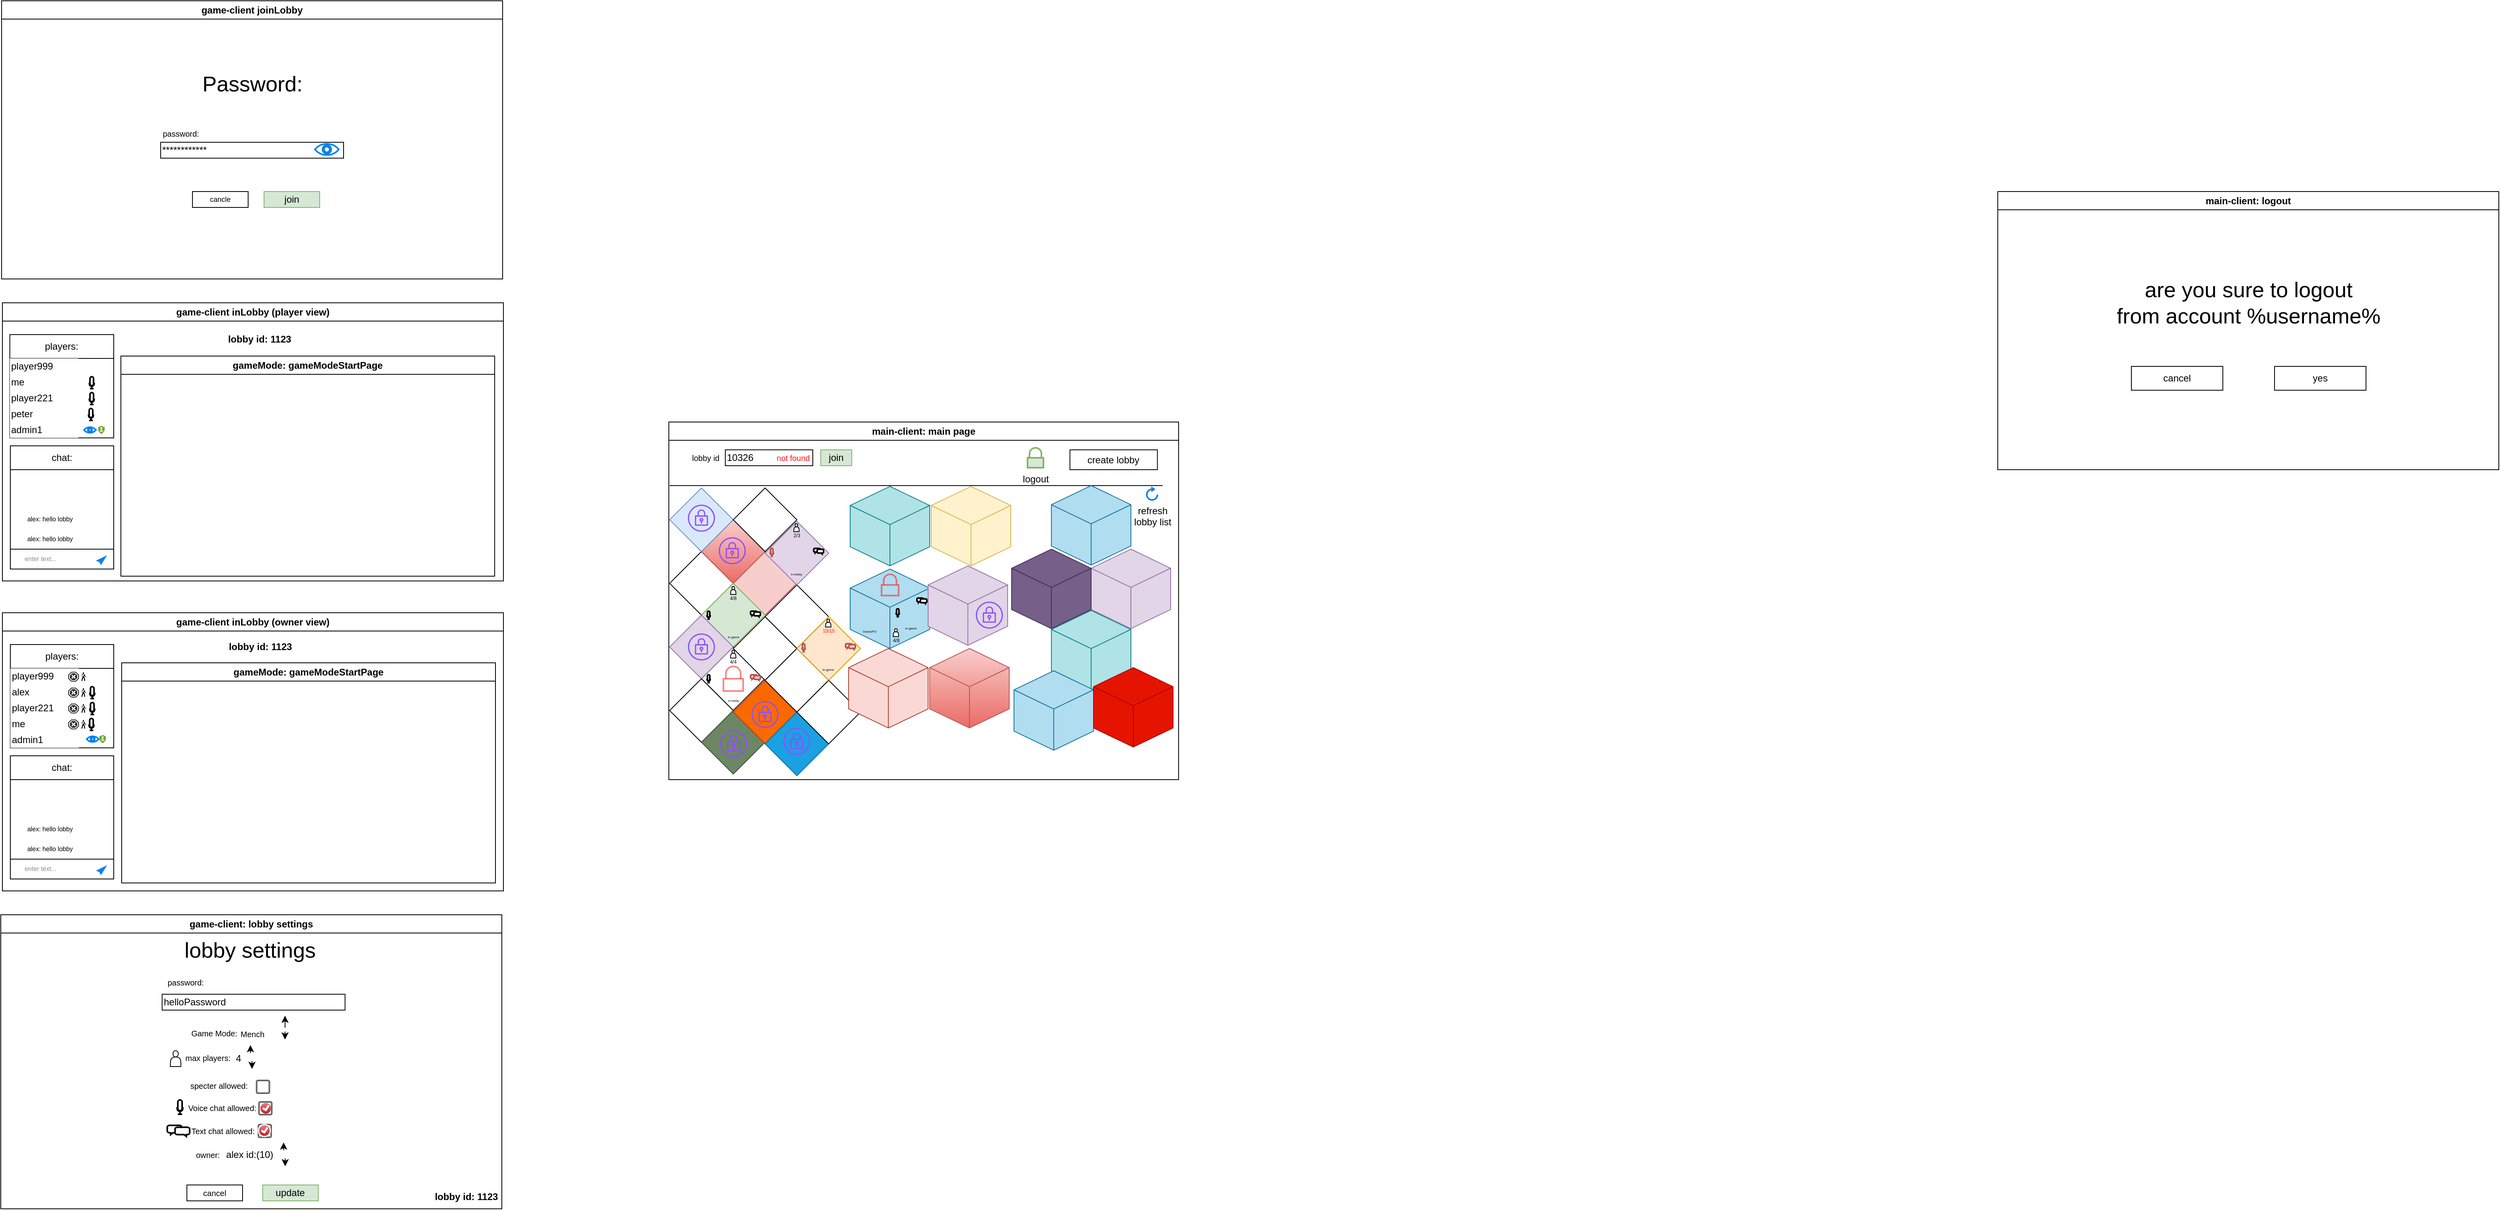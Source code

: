 <mxfile version="22.1.16" type="device">
  <diagram name="Page-1" id="_wcG8xe-D7dsYR9DWQV5">
    <mxGraphModel dx="979" dy="506" grid="1" gridSize="10" guides="1" tooltips="1" connect="1" arrows="1" fold="1" page="1" pageScale="1" pageWidth="850" pageHeight="1100" math="0" shadow="0">
      <root>
        <mxCell id="0" />
        <mxCell id="1" parent="0" />
        <mxCell id="gB0xZqEEHk474Gqq3liz-2" value="game-client joinLobby" style="swimlane;whiteSpace=wrap;html=1;" parent="1" vertex="1">
          <mxGeometry x="480" y="120" width="630" height="350" as="geometry">
            <mxRectangle x="110" y="30" width="180" height="30" as="alternateBounds" />
          </mxGeometry>
        </mxCell>
        <mxCell id="gB0xZqEEHk474Gqq3liz-4" value="************" style="rounded=0;whiteSpace=wrap;html=1;align=left;" parent="gB0xZqEEHk474Gqq3liz-2" vertex="1">
          <mxGeometry x="200" y="178" width="230" height="20" as="geometry" />
        </mxCell>
        <mxCell id="gB0xZqEEHk474Gqq3liz-5" value="cancle" style="rounded=0;whiteSpace=wrap;html=1;fontSize=9;" parent="gB0xZqEEHk474Gqq3liz-2" vertex="1">
          <mxGeometry x="240" y="240" width="70" height="20" as="geometry" />
        </mxCell>
        <mxCell id="gB0xZqEEHk474Gqq3liz-6" value="join" style="rounded=0;whiteSpace=wrap;html=1;fillColor=#d5e8d4;strokeColor=#82b366;" parent="gB0xZqEEHk474Gqq3liz-2" vertex="1">
          <mxGeometry x="330" y="240" width="70" height="20" as="geometry" />
        </mxCell>
        <mxCell id="gB0xZqEEHk474Gqq3liz-9" value="Password:" style="text;html=1;align=center;verticalAlign=middle;resizable=0;points=[];autosize=1;strokeColor=none;fillColor=none;fontSize=27;" parent="gB0xZqEEHk474Gqq3liz-2" vertex="1">
          <mxGeometry x="240" y="80" width="150" height="50" as="geometry" />
        </mxCell>
        <mxCell id="gB0xZqEEHk474Gqq3liz-10" value="" style="html=1;verticalLabelPosition=bottom;align=center;labelBackgroundColor=#ffffff;verticalAlign=top;strokeWidth=2;strokeColor=#0080F0;shadow=0;dashed=0;shape=mxgraph.ios7.icons.eye;" parent="gB0xZqEEHk474Gqq3liz-2" vertex="1">
          <mxGeometry x="394" y="179.95" width="30" height="14.1" as="geometry" />
        </mxCell>
        <mxCell id="gB0xZqEEHk474Gqq3liz-12" value="password:" style="text;html=1;align=center;verticalAlign=middle;resizable=0;points=[];autosize=1;strokeColor=none;fillColor=none;fontSize=10;" parent="gB0xZqEEHk474Gqq3liz-2" vertex="1">
          <mxGeometry x="190" y="152" width="70" height="30" as="geometry" />
        </mxCell>
        <mxCell id="gB0xZqEEHk474Gqq3liz-16" value="game-client inLobby (player view)" style="swimlane;whiteSpace=wrap;html=1;" parent="1" vertex="1">
          <mxGeometry x="481" y="500" width="630" height="350" as="geometry">
            <mxRectangle x="110" y="30" width="180" height="30" as="alternateBounds" />
          </mxGeometry>
        </mxCell>
        <mxCell id="qpaKDOq0mWTvwj4IZ8kE-206" value="chat:" style="swimlane;fontStyle=0;childLayout=stackLayout;horizontal=1;startSize=30;horizontalStack=0;resizeParent=1;resizeParentMax=0;resizeLast=0;collapsible=1;marginBottom=0;whiteSpace=wrap;html=1;" vertex="1" parent="gB0xZqEEHk474Gqq3liz-16">
          <mxGeometry x="9.99" y="180" width="130" height="155" as="geometry">
            <mxRectangle x="10" y="40" width="80" height="30" as="alternateBounds" />
          </mxGeometry>
        </mxCell>
        <mxCell id="qpaKDOq0mWTvwj4IZ8kE-207" value="" style="swimlane;startSize=0;fontColor=default;strokeColor=none;" vertex="1" parent="qpaKDOq0mWTvwj4IZ8kE-206">
          <mxGeometry y="30" width="130" height="25" as="geometry" />
        </mxCell>
        <mxCell id="qpaKDOq0mWTvwj4IZ8kE-208" value="" style="swimlane;startSize=0;fontColor=default;strokeColor=none;" vertex="1" parent="qpaKDOq0mWTvwj4IZ8kE-206">
          <mxGeometry y="55" width="130" height="25" as="geometry" />
        </mxCell>
        <mxCell id="qpaKDOq0mWTvwj4IZ8kE-209" value="" style="swimlane;startSize=0;fontColor=default;strokeColor=none;" vertex="1" parent="qpaKDOq0mWTvwj4IZ8kE-206">
          <mxGeometry y="80" width="130" height="25" as="geometry" />
        </mxCell>
        <mxCell id="qpaKDOq0mWTvwj4IZ8kE-210" value="alex: hello lobby" style="text;html=1;strokeColor=none;fillColor=none;align=center;verticalAlign=middle;whiteSpace=wrap;rounded=0;fontSize=8;" vertex="1" parent="qpaKDOq0mWTvwj4IZ8kE-209">
          <mxGeometry x="10" y="10" width="80" height="3" as="geometry" />
        </mxCell>
        <mxCell id="qpaKDOq0mWTvwj4IZ8kE-211" value="" style="swimlane;startSize=0;fontColor=default;strokeColor=none;" vertex="1" parent="qpaKDOq0mWTvwj4IZ8kE-206">
          <mxGeometry y="105" width="130" height="25" as="geometry" />
        </mxCell>
        <mxCell id="qpaKDOq0mWTvwj4IZ8kE-212" value="alex: hello lobby" style="text;html=1;strokeColor=none;fillColor=none;align=center;verticalAlign=middle;whiteSpace=wrap;rounded=0;fontSize=8;" vertex="1" parent="qpaKDOq0mWTvwj4IZ8kE-211">
          <mxGeometry x="10" y="10" width="80" height="3" as="geometry" />
        </mxCell>
        <mxCell id="qpaKDOq0mWTvwj4IZ8kE-213" value="" style="swimlane;startSize=0;fontColor=default;strokeColor=default;" vertex="1" parent="qpaKDOq0mWTvwj4IZ8kE-206">
          <mxGeometry y="130" width="130" height="25" as="geometry" />
        </mxCell>
        <mxCell id="qpaKDOq0mWTvwj4IZ8kE-214" value="&lt;font color=&quot;#8c8c8c&quot;&gt;enter text...&lt;/font&gt;" style="text;html=1;strokeColor=none;fillColor=none;align=center;verticalAlign=middle;whiteSpace=wrap;rounded=0;fontSize=8;" vertex="1" parent="qpaKDOq0mWTvwj4IZ8kE-213">
          <mxGeometry x="-2" y="10" width="80" height="3" as="geometry" />
        </mxCell>
        <mxCell id="qpaKDOq0mWTvwj4IZ8kE-215" value="" style="html=1;verticalLabelPosition=bottom;align=center;labelBackgroundColor=#ffffff;verticalAlign=top;strokeWidth=2;strokeColor=#0080F0;shadow=0;dashed=0;shape=mxgraph.ios7.icons.pointer;" vertex="1" parent="qpaKDOq0mWTvwj4IZ8kE-213">
          <mxGeometry x="110" y="10" width="9" height="8" as="geometry" />
        </mxCell>
        <mxCell id="qpaKDOq0mWTvwj4IZ8kE-108" value="players:" style="swimlane;fontStyle=0;childLayout=stackLayout;horizontal=1;startSize=30;horizontalStack=0;resizeParent=1;resizeParentMax=0;resizeLast=0;collapsible=1;marginBottom=0;whiteSpace=wrap;html=1;" vertex="1" parent="gB0xZqEEHk474Gqq3liz-16">
          <mxGeometry x="9.37" y="40" width="130.63" height="130" as="geometry" />
        </mxCell>
        <mxCell id="qpaKDOq0mWTvwj4IZ8kE-109" value="" style="swimlane;startSize=0;strokeColor=none;" vertex="1" parent="qpaKDOq0mWTvwj4IZ8kE-108">
          <mxGeometry y="30" width="130.63" height="20" as="geometry" />
        </mxCell>
        <mxCell id="qpaKDOq0mWTvwj4IZ8kE-110" value="player999" style="rounded=0;whiteSpace=wrap;html=1;align=left;fontColor=default;strokeColor=none;" vertex="1" parent="qpaKDOq0mWTvwj4IZ8kE-109">
          <mxGeometry width="86.25" height="20" as="geometry" />
        </mxCell>
        <mxCell id="qpaKDOq0mWTvwj4IZ8kE-114" value="" style="swimlane;startSize=0;strokeColor=none;" vertex="1" parent="qpaKDOq0mWTvwj4IZ8kE-108">
          <mxGeometry y="50" width="130.63" height="20" as="geometry" />
        </mxCell>
        <mxCell id="qpaKDOq0mWTvwj4IZ8kE-115" value="me" style="rounded=0;whiteSpace=wrap;html=1;align=left;fontColor=default;strokeColor=none;" vertex="1" parent="qpaKDOq0mWTvwj4IZ8kE-114">
          <mxGeometry width="86.25" height="20" as="geometry" />
        </mxCell>
        <mxCell id="qpaKDOq0mWTvwj4IZ8kE-116" value="" style="html=1;verticalLabelPosition=bottom;align=center;labelBackgroundColor=#ffffff;verticalAlign=top;strokeWidth=2;shadow=0;dashed=0;shape=mxgraph.ios7.icons.microphone;" vertex="1" parent="qpaKDOq0mWTvwj4IZ8kE-114">
          <mxGeometry x="100" y="3" width="6" height="15" as="geometry" />
        </mxCell>
        <mxCell id="qpaKDOq0mWTvwj4IZ8kE-119" value="" style="swimlane;startSize=0;strokeColor=none;" vertex="1" parent="qpaKDOq0mWTvwj4IZ8kE-108">
          <mxGeometry y="70" width="130.63" height="20" as="geometry" />
        </mxCell>
        <mxCell id="qpaKDOq0mWTvwj4IZ8kE-120" value="player221" style="rounded=0;whiteSpace=wrap;html=1;align=left;fontColor=default;strokeColor=none;" vertex="1" parent="qpaKDOq0mWTvwj4IZ8kE-119">
          <mxGeometry width="86.25" height="20" as="geometry" />
        </mxCell>
        <mxCell id="qpaKDOq0mWTvwj4IZ8kE-121" value="" style="html=1;verticalLabelPosition=bottom;align=center;labelBackgroundColor=#ffffff;verticalAlign=top;strokeWidth=2;shadow=0;dashed=0;shape=mxgraph.ios7.icons.microphone;" vertex="1" parent="qpaKDOq0mWTvwj4IZ8kE-119">
          <mxGeometry x="100" y="3" width="6" height="15" as="geometry" />
        </mxCell>
        <mxCell id="qpaKDOq0mWTvwj4IZ8kE-124" value="" style="swimlane;startSize=0;strokeColor=none;" vertex="1" parent="qpaKDOq0mWTvwj4IZ8kE-108">
          <mxGeometry y="90" width="130.63" height="20" as="geometry" />
        </mxCell>
        <mxCell id="qpaKDOq0mWTvwj4IZ8kE-125" value="peter" style="rounded=0;whiteSpace=wrap;html=1;align=left;fontColor=default;strokeColor=none;" vertex="1" parent="qpaKDOq0mWTvwj4IZ8kE-124">
          <mxGeometry width="86.25" height="20" as="geometry" />
        </mxCell>
        <mxCell id="qpaKDOq0mWTvwj4IZ8kE-128" value="" style="html=1;verticalLabelPosition=bottom;align=center;labelBackgroundColor=#ffffff;verticalAlign=top;strokeWidth=2;shadow=0;dashed=0;shape=mxgraph.ios7.icons.microphone;" vertex="1" parent="qpaKDOq0mWTvwj4IZ8kE-124">
          <mxGeometry x="99" y="3" width="6" height="15" as="geometry" />
        </mxCell>
        <mxCell id="qpaKDOq0mWTvwj4IZ8kE-134" value="" style="shape=image;html=1;verticalAlign=top;verticalLabelPosition=bottom;labelBackgroundColor=#ffffff;imageAspect=0;aspect=fixed;image=https://cdn2.iconfinder.com/data/icons/bitsies/128/Crown-128.png" vertex="1" parent="qpaKDOq0mWTvwj4IZ8kE-124">
          <mxGeometry x="107.25" y="2" width="16" height="16" as="geometry" />
        </mxCell>
        <mxCell id="qpaKDOq0mWTvwj4IZ8kE-129" value="" style="swimlane;startSize=0;strokeColor=none;" vertex="1" parent="qpaKDOq0mWTvwj4IZ8kE-108">
          <mxGeometry y="110" width="130.63" height="20" as="geometry" />
        </mxCell>
        <mxCell id="qpaKDOq0mWTvwj4IZ8kE-130" value="admin1" style="rounded=0;whiteSpace=wrap;html=1;align=left;fontColor=default;strokeColor=none;" vertex="1" parent="qpaKDOq0mWTvwj4IZ8kE-129">
          <mxGeometry width="86.25" height="20" as="geometry" />
        </mxCell>
        <mxCell id="qpaKDOq0mWTvwj4IZ8kE-164" value="" style="image;aspect=fixed;html=1;points=[];align=center;fontSize=12;image=img/lib/azure2/other/AzureAttestation.svg;" vertex="1" parent="qpaKDOq0mWTvwj4IZ8kE-129">
          <mxGeometry x="111" y="5" width="8.24" height="10" as="geometry" />
        </mxCell>
        <mxCell id="qpaKDOq0mWTvwj4IZ8kE-133" value="" style="html=1;verticalLabelPosition=bottom;align=center;labelBackgroundColor=#ffffff;verticalAlign=top;strokeWidth=2;strokeColor=#0080F0;shadow=0;dashed=0;shape=mxgraph.ios7.icons.eye;" vertex="1" parent="qpaKDOq0mWTvwj4IZ8kE-129">
          <mxGeometry x="93.25" y="6.47" width="15" height="7.05" as="geometry" />
        </mxCell>
        <mxCell id="qpaKDOq0mWTvwj4IZ8kE-218" value="lobby id: 1123" style="text;html=1;strokeColor=none;fillColor=none;align=center;verticalAlign=middle;whiteSpace=wrap;rounded=0;fontStyle=1" vertex="1" parent="gB0xZqEEHk474Gqq3liz-16">
          <mxGeometry x="279" y="31" width="89" height="30" as="geometry" />
        </mxCell>
        <mxCell id="qpaKDOq0mWTvwj4IZ8kE-238" value="" style="shape=image;html=1;verticalAlign=top;verticalLabelPosition=bottom;labelBackgroundColor=#ffffff;imageAspect=0;aspect=fixed;image=https://cdn1.iconfinder.com/data/icons/nuvola2/48x48/actions/exit.png" vertex="1" parent="gB0xZqEEHk474Gqq3liz-16">
          <mxGeometry x="589" y="27" width="38" height="38" as="geometry" />
        </mxCell>
        <mxCell id="gB0xZqEEHk474Gqq3liz-45" value="main-client: main page" style="swimlane;whiteSpace=wrap;html=1;" parent="1" vertex="1">
          <mxGeometry x="1319" y="650" width="641" height="450" as="geometry">
            <mxRectangle x="110" y="30" width="180" height="30" as="alternateBounds" />
          </mxGeometry>
        </mxCell>
        <mxCell id="gB0xZqEEHk474Gqq3liz-46" value="" style="html=1;shape=mxgraph.basic.isocube;isoAngle=15;fillColor=#b1ddf0;strokeColor=#10739e;" parent="gB0xZqEEHk474Gqq3liz-45" vertex="1">
          <mxGeometry x="228" y="185" width="100" height="100" as="geometry" />
        </mxCell>
        <mxCell id="gB0xZqEEHk474Gqq3liz-47" value="" style="html=1;verticalLabelPosition=bottom;align=center;labelBackgroundColor=#ffffff;verticalAlign=top;strokeWidth=2;strokeColor=#F70B0B;shadow=0;dashed=0;shape=mxgraph.ios7.icons.locked;fillColor=none;opacity=50;" parent="gB0xZqEEHk474Gqq3liz-45" vertex="1">
          <mxGeometry x="267.48" y="191.63" width="21.4" height="26.75" as="geometry" />
        </mxCell>
        <mxCell id="gB0xZqEEHk474Gqq3liz-48" value="create lobby" style="rounded=0;whiteSpace=wrap;html=1;" parent="gB0xZqEEHk474Gqq3liz-45" vertex="1">
          <mxGeometry x="504.33" y="35" width="110" height="25" as="geometry" />
        </mxCell>
        <mxCell id="gB0xZqEEHk474Gqq3liz-49" value="join" style="rounded=0;whiteSpace=wrap;html=1;fillColor=#d5e8d4;strokeColor=#82b366;" parent="gB0xZqEEHk474Gqq3liz-45" vertex="1">
          <mxGeometry x="191" y="35" width="39" height="20" as="geometry" />
        </mxCell>
        <mxCell id="gB0xZqEEHk474Gqq3liz-50" value="10326" style="rounded=0;whiteSpace=wrap;html=1;align=left;" parent="gB0xZqEEHk474Gqq3liz-45" vertex="1">
          <mxGeometry x="71" y="35" width="110" height="20" as="geometry" />
        </mxCell>
        <mxCell id="gB0xZqEEHk474Gqq3liz-51" value="lobby id" style="text;html=1;align=center;verticalAlign=middle;resizable=0;points=[];autosize=1;strokeColor=none;fillColor=none;fontSize=10;" parent="gB0xZqEEHk474Gqq3liz-45" vertex="1">
          <mxGeometry x="16" y="30" width="60" height="30" as="geometry" />
        </mxCell>
        <mxCell id="gB0xZqEEHk474Gqq3liz-52" value="not found" style="text;html=1;align=center;verticalAlign=middle;resizable=0;points=[];autosize=1;strokeColor=none;fillColor=none;fontSize=10;fontColor=#FF0F0F;" parent="gB0xZqEEHk474Gqq3liz-45" vertex="1">
          <mxGeometry x="121" y="30" width="70" height="30" as="geometry" />
        </mxCell>
        <mxCell id="gB0xZqEEHk474Gqq3liz-53" value="" style="rhombus;whiteSpace=wrap;html=1;" parent="gB0xZqEEHk474Gqq3liz-45" vertex="1">
          <mxGeometry x="1" y="163" width="80" height="80" as="geometry" />
        </mxCell>
        <mxCell id="gB0xZqEEHk474Gqq3liz-54" value="" style="rhombus;whiteSpace=wrap;html=1;fillColor=#f8cecc;strokeColor=#b85450;" parent="gB0xZqEEHk474Gqq3liz-45" vertex="1">
          <mxGeometry x="81" y="163" width="80" height="80" as="geometry" />
        </mxCell>
        <mxCell id="gB0xZqEEHk474Gqq3liz-55" value="" style="rhombus;whiteSpace=wrap;html=1;fillColor=#f8cecc;strokeColor=#b85450;gradientColor=#ea6b66;" parent="gB0xZqEEHk474Gqq3liz-45" vertex="1">
          <mxGeometry x="41" y="123" width="80" height="80" as="geometry" />
        </mxCell>
        <mxCell id="gB0xZqEEHk474Gqq3liz-56" value="" style="rhombus;whiteSpace=wrap;html=1;fillColor=#d5e8d4;strokeColor=#82b366;" parent="gB0xZqEEHk474Gqq3liz-45" vertex="1">
          <mxGeometry x="41" y="203" width="80" height="80" as="geometry" />
        </mxCell>
        <mxCell id="gB0xZqEEHk474Gqq3liz-57" value="" style="html=1;shape=mxgraph.basic.isocube;isoAngle=15;fillColor=#e1d5e7;strokeColor=#9673a6;" parent="gB0xZqEEHk474Gqq3liz-45" vertex="1">
          <mxGeometry x="326" y="181" width="100" height="100" as="geometry" />
        </mxCell>
        <mxCell id="gB0xZqEEHk474Gqq3liz-58" value="" style="html=1;shape=mxgraph.basic.isocube;isoAngle=15;fillColor=#fff2cc;strokeColor=#d6b656;" parent="gB0xZqEEHk474Gqq3liz-45" vertex="1">
          <mxGeometry x="330" y="81" width="100" height="100" as="geometry" />
        </mxCell>
        <mxCell id="gB0xZqEEHk474Gqq3liz-59" value="" style="rhombus;whiteSpace=wrap;html=1;" parent="gB0xZqEEHk474Gqq3liz-45" vertex="1">
          <mxGeometry x="41" y="283" width="80" height="80" as="geometry" />
        </mxCell>
        <mxCell id="gB0xZqEEHk474Gqq3liz-60" value="" style="rhombus;whiteSpace=wrap;html=1;" parent="gB0xZqEEHk474Gqq3liz-45" vertex="1">
          <mxGeometry x="121" y="205" width="80" height="80" as="geometry" />
        </mxCell>
        <mxCell id="gB0xZqEEHk474Gqq3liz-61" value="" style="rhombus;whiteSpace=wrap;html=1;fillColor=#e1d5e7;strokeColor=#9673a6;" parent="gB0xZqEEHk474Gqq3liz-45" vertex="1">
          <mxGeometry x="121" y="125" width="80" height="80" as="geometry" />
        </mxCell>
        <mxCell id="gB0xZqEEHk474Gqq3liz-62" value="" style="html=1;shape=mxgraph.basic.isocube;isoAngle=15;fillColor=#f8cecc;strokeColor=#b85450;gradientColor=#ea6b66;" parent="gB0xZqEEHk474Gqq3liz-45" vertex="1">
          <mxGeometry x="328" y="285" width="100" height="100" as="geometry" />
        </mxCell>
        <mxCell id="gB0xZqEEHk474Gqq3liz-63" value="" style="html=1;shape=mxgraph.basic.isocube;isoAngle=15;fillColor=#b0e3e6;strokeColor=#0e8088;" parent="gB0xZqEEHk474Gqq3liz-45" vertex="1">
          <mxGeometry x="228" y="81" width="100" height="100" as="geometry" />
        </mxCell>
        <mxCell id="gB0xZqEEHk474Gqq3liz-64" value="" style="rhombus;whiteSpace=wrap;html=1;fillColor=#e1d5e7;strokeColor=#9673a6;" parent="gB0xZqEEHk474Gqq3liz-45" vertex="1">
          <mxGeometry x="1" y="243" width="80" height="80" as="geometry" />
        </mxCell>
        <mxCell id="gB0xZqEEHk474Gqq3liz-65" value="" style="rhombus;whiteSpace=wrap;html=1;fillColor=#dae8fc;strokeColor=#6c8ebf;" parent="gB0xZqEEHk474Gqq3liz-45" vertex="1">
          <mxGeometry x="1" y="83" width="80" height="80" as="geometry" />
        </mxCell>
        <mxCell id="gB0xZqEEHk474Gqq3liz-66" value="" style="rhombus;whiteSpace=wrap;html=1;" parent="gB0xZqEEHk474Gqq3liz-45" vertex="1">
          <mxGeometry x="81" y="83" width="80" height="80" as="geometry" />
        </mxCell>
        <mxCell id="gB0xZqEEHk474Gqq3liz-67" value="" style="rhombus;whiteSpace=wrap;html=1;" parent="gB0xZqEEHk474Gqq3liz-45" vertex="1">
          <mxGeometry x="81" y="245" width="80" height="80" as="geometry" />
        </mxCell>
        <mxCell id="gB0xZqEEHk474Gqq3liz-68" value="" style="rhombus;whiteSpace=wrap;html=1;" parent="gB0xZqEEHk474Gqq3liz-45" vertex="1">
          <mxGeometry x="1" y="323" width="80" height="80" as="geometry" />
        </mxCell>
        <mxCell id="gB0xZqEEHk474Gqq3liz-69" value="" style="rhombus;whiteSpace=wrap;html=1;fillColor=#6d8764;fontColor=#ffffff;strokeColor=#3A5431;" parent="gB0xZqEEHk474Gqq3liz-45" vertex="1">
          <mxGeometry x="41" y="363" width="80" height="80" as="geometry" />
        </mxCell>
        <mxCell id="gB0xZqEEHk474Gqq3liz-70" value="" style="rhombus;whiteSpace=wrap;html=1;fillColor=#fa6800;fontColor=#000000;strokeColor=#C73500;" parent="gB0xZqEEHk474Gqq3liz-45" vertex="1">
          <mxGeometry x="81" y="325" width="80" height="80" as="geometry" />
        </mxCell>
        <mxCell id="gB0xZqEEHk474Gqq3liz-71" value="" style="rhombus;whiteSpace=wrap;html=1;" parent="gB0xZqEEHk474Gqq3liz-45" vertex="1">
          <mxGeometry x="121" y="285" width="80" height="80" as="geometry" />
        </mxCell>
        <mxCell id="gB0xZqEEHk474Gqq3liz-72" value="" style="rhombus;whiteSpace=wrap;html=1;fillColor=#1ba1e2;fontColor=#ffffff;strokeColor=#006EAF;" parent="gB0xZqEEHk474Gqq3liz-45" vertex="1">
          <mxGeometry x="121" y="365" width="80" height="80" as="geometry" />
        </mxCell>
        <mxCell id="gB0xZqEEHk474Gqq3liz-73" value="" style="rhombus;whiteSpace=wrap;html=1;" parent="gB0xZqEEHk474Gqq3liz-45" vertex="1">
          <mxGeometry x="161" y="325" width="80" height="80" as="geometry" />
        </mxCell>
        <mxCell id="gB0xZqEEHk474Gqq3liz-74" value="" style="rhombus;whiteSpace=wrap;html=1;fillColor=#ffe6cc;strokeColor=#d79b00;" parent="gB0xZqEEHk474Gqq3liz-45" vertex="1">
          <mxGeometry x="161" y="245" width="80" height="80" as="geometry" />
        </mxCell>
        <mxCell id="gB0xZqEEHk474Gqq3liz-75" value="" style="html=1;shape=mxgraph.basic.isocube;isoAngle=15;fillColor=#fad9d5;strokeColor=#ae4132;" parent="gB0xZqEEHk474Gqq3liz-45" vertex="1">
          <mxGeometry x="226" y="285" width="100" height="100" as="geometry" />
        </mxCell>
        <mxCell id="gB0xZqEEHk474Gqq3liz-76" value="refresh&lt;br&gt;lobby list" style="html=1;verticalLabelPosition=bottom;align=center;labelBackgroundColor=#ffffff;verticalAlign=top;strokeWidth=2;strokeColor=#0080F0;shadow=0;dashed=0;shape=mxgraph.ios7.icons.reload;" parent="gB0xZqEEHk474Gqq3liz-45" vertex="1">
          <mxGeometry x="601" y="83" width="13.33" height="15" as="geometry" />
        </mxCell>
        <mxCell id="gB0xZqEEHk474Gqq3liz-77" value="logout" style="html=1;verticalLabelPosition=bottom;align=center;labelBackgroundColor=#ffffff;verticalAlign=top;strokeWidth=2;strokeColor=#82b366;shadow=0;dashed=0;shape=mxgraph.ios7.icons.locked;fillColor=#d5e8d4;" parent="gB0xZqEEHk474Gqq3liz-45" vertex="1">
          <mxGeometry x="451" y="32.5" width="20" height="25" as="geometry" />
        </mxCell>
        <mxCell id="gB0xZqEEHk474Gqq3liz-78" value="" style="shape=actor;whiteSpace=wrap;html=1;" parent="gB0xZqEEHk474Gqq3liz-45" vertex="1">
          <mxGeometry x="77.67" y="207" width="6.67" height="10" as="geometry" />
        </mxCell>
        <mxCell id="gB0xZqEEHk474Gqq3liz-79" value="4/8" style="text;html=1;strokeColor=none;fillColor=none;align=center;verticalAlign=middle;whiteSpace=wrap;rounded=0;fontSize=6;" parent="gB0xZqEEHk474Gqq3liz-45" vertex="1">
          <mxGeometry x="73.16" y="217" width="15.67" height="10" as="geometry" />
        </mxCell>
        <mxCell id="gB0xZqEEHk474Gqq3liz-80" value="" style="html=1;verticalLabelPosition=bottom;align=center;labelBackgroundColor=#ffffff;verticalAlign=top;strokeWidth=2;shadow=0;dashed=0;shape=mxgraph.ios7.icons.microphone;" parent="gB0xZqEEHk474Gqq3liz-45" vertex="1">
          <mxGeometry x="48" y="238" width="4" height="10" as="geometry" />
        </mxCell>
        <mxCell id="gB0xZqEEHk474Gqq3liz-81" value="" style="html=1;verticalLabelPosition=bottom;align=center;labelBackgroundColor=#ffffff;verticalAlign=top;strokeWidth=2;shadow=0;dashed=0;shape=mxgraph.ios7.icons.chat;" parent="gB0xZqEEHk474Gqq3liz-45" vertex="1">
          <mxGeometry x="102.75" y="238" width="12.33" height="7" as="geometry" />
        </mxCell>
        <mxCell id="gB0xZqEEHk474Gqq3liz-82" value="" style="shape=image;html=1;verticalAlign=top;verticalLabelPosition=bottom;labelBackgroundColor=#ffffff;imageAspect=0;aspect=fixed;image=https://cdn0.iconfinder.com/data/icons/pokemon-go-vol-2/135/_pikachu-128.png" parent="gB0xZqEEHk474Gqq3liz-45" vertex="1">
          <mxGeometry x="62.76" y="226.75" width="36.5" height="36.5" as="geometry" />
        </mxCell>
        <mxCell id="gB0xZqEEHk474Gqq3liz-83" value="" style="shape=image;html=1;verticalAlign=top;verticalLabelPosition=bottom;labelBackgroundColor=#ffffff;imageAspect=0;aspect=fixed;image=https://cdn4.iconfinder.com/data/icons/evil-icons-user-interface/64/eye-128.png;imageBackground=none;imageBorder=none;" parent="gB0xZqEEHk474Gqq3liz-45" vertex="1">
          <mxGeometry x="56" y="221" width="15" height="15" as="geometry" />
        </mxCell>
        <mxCell id="gB0xZqEEHk474Gqq3liz-84" value="in-game" style="text;html=1;strokeColor=none;fillColor=none;align=center;verticalAlign=middle;whiteSpace=wrap;rounded=0;fontSize=4;" parent="gB0xZqEEHk474Gqq3liz-45" vertex="1">
          <mxGeometry x="69.69" y="270" width="22.63" height="1" as="geometry" />
        </mxCell>
        <mxCell id="gB0xZqEEHk474Gqq3liz-85" value="" style="shape=actor;whiteSpace=wrap;html=1;" parent="gB0xZqEEHk474Gqq3liz-45" vertex="1">
          <mxGeometry x="157.13" y="128" width="6.67" height="10" as="geometry" />
        </mxCell>
        <mxCell id="gB0xZqEEHk474Gqq3liz-86" value="2/3" style="text;html=1;strokeColor=none;fillColor=none;align=center;verticalAlign=middle;whiteSpace=wrap;rounded=0;fontSize=6;" parent="gB0xZqEEHk474Gqq3liz-45" vertex="1">
          <mxGeometry x="152.62" y="138" width="15.67" height="10" as="geometry" />
        </mxCell>
        <mxCell id="gB0xZqEEHk474Gqq3liz-87" value="" style="html=1;verticalLabelPosition=bottom;align=center;labelBackgroundColor=#ffffff;verticalAlign=top;strokeWidth=2;shadow=0;dashed=0;shape=mxgraph.ios7.icons.microphone;fillColor=#f8cecc;strokeColor=#b85450;" parent="gB0xZqEEHk474Gqq3liz-45" vertex="1">
          <mxGeometry x="127.46" y="159" width="4" height="10" as="geometry" />
        </mxCell>
        <mxCell id="gB0xZqEEHk474Gqq3liz-88" value="" style="html=1;verticalLabelPosition=bottom;align=center;labelBackgroundColor=#ffffff;verticalAlign=top;strokeWidth=2;shadow=0;dashed=0;shape=mxgraph.ios7.icons.chat;" parent="gB0xZqEEHk474Gqq3liz-45" vertex="1">
          <mxGeometry x="182.21" y="159" width="12.33" height="7" as="geometry" />
        </mxCell>
        <mxCell id="gB0xZqEEHk474Gqq3liz-89" value="" style="shape=image;html=1;verticalAlign=top;verticalLabelPosition=bottom;labelBackgroundColor=#ffffff;imageAspect=0;aspect=fixed;image=https://cdn4.iconfinder.com/data/icons/evil-icons-user-interface/64/eye-128.png;imageBackground=none;imageBorder=none;" parent="gB0xZqEEHk474Gqq3liz-45" vertex="1">
          <mxGeometry x="135.46" y="142" width="15" height="15" as="geometry" />
        </mxCell>
        <mxCell id="gB0xZqEEHk474Gqq3liz-90" value="in-lobby" style="text;html=1;strokeColor=none;fillColor=none;align=center;verticalAlign=middle;whiteSpace=wrap;rounded=0;fontSize=4;" parent="gB0xZqEEHk474Gqq3liz-45" vertex="1">
          <mxGeometry x="149.15" y="191" width="22.63" height="1" as="geometry" />
        </mxCell>
        <mxCell id="gB0xZqEEHk474Gqq3liz-91" value="" style="shape=actor;whiteSpace=wrap;html=1;" parent="gB0xZqEEHk474Gqq3liz-45" vertex="1">
          <mxGeometry x="197.13" y="248" width="6.67" height="10" as="geometry" />
        </mxCell>
        <mxCell id="gB0xZqEEHk474Gqq3liz-92" value="10/10" style="text;html=1;strokeColor=none;fillColor=none;align=center;verticalAlign=middle;whiteSpace=wrap;rounded=0;fontSize=6;fontColor=#FF1B0A;" parent="gB0xZqEEHk474Gqq3liz-45" vertex="1">
          <mxGeometry x="192.62" y="258" width="15.67" height="10" as="geometry" />
        </mxCell>
        <mxCell id="gB0xZqEEHk474Gqq3liz-93" value="" style="html=1;verticalLabelPosition=bottom;align=center;labelBackgroundColor=#ffffff;verticalAlign=top;strokeWidth=2;shadow=0;dashed=0;shape=mxgraph.ios7.icons.microphone;fillColor=#f8cecc;strokeColor=#b85450;" parent="gB0xZqEEHk474Gqq3liz-45" vertex="1">
          <mxGeometry x="167.46" y="279" width="4" height="10" as="geometry" />
        </mxCell>
        <mxCell id="gB0xZqEEHk474Gqq3liz-94" value="" style="html=1;verticalLabelPosition=bottom;align=center;labelBackgroundColor=#ffffff;verticalAlign=top;strokeWidth=2;shadow=0;dashed=0;shape=mxgraph.ios7.icons.chat;fillColor=#f8cecc;strokeColor=#b85450;" parent="gB0xZqEEHk474Gqq3liz-45" vertex="1">
          <mxGeometry x="222.21" y="279" width="12.33" height="7" as="geometry" />
        </mxCell>
        <mxCell id="gB0xZqEEHk474Gqq3liz-95" value="" style="shape=image;html=1;verticalAlign=top;verticalLabelPosition=bottom;labelBackgroundColor=#ffffff;imageAspect=0;aspect=fixed;image=https://cdn4.iconfinder.com/data/icons/evil-icons-user-interface/64/eye-128.png;imageBackground=none;imageBorder=none;" parent="gB0xZqEEHk474Gqq3liz-45" vertex="1">
          <mxGeometry x="175.46" y="262" width="15" height="15" as="geometry" />
        </mxCell>
        <mxCell id="gB0xZqEEHk474Gqq3liz-96" value="in-game" style="text;html=1;strokeColor=none;fillColor=none;align=center;verticalAlign=middle;whiteSpace=wrap;rounded=0;fontSize=4;" parent="gB0xZqEEHk474Gqq3liz-45" vertex="1">
          <mxGeometry x="189.15" y="311" width="22.63" height="1" as="geometry" />
        </mxCell>
        <mxCell id="gB0xZqEEHk474Gqq3liz-97" value="" style="shape=image;html=1;verticalAlign=top;verticalLabelPosition=bottom;labelBackgroundColor=#ffffff;imageAspect=0;aspect=fixed;image=https://cdn0.iconfinder.com/data/icons/pokemon-go-vol-2/135/_snorlax-128.png" parent="gB0xZqEEHk474Gqq3liz-45" vertex="1">
          <mxGeometry x="185" y="271" width="32" height="32" as="geometry" />
        </mxCell>
        <mxCell id="gB0xZqEEHk474Gqq3liz-98" value="" style="shape=actor;whiteSpace=wrap;html=1;" parent="gB0xZqEEHk474Gqq3liz-45" vertex="1">
          <mxGeometry x="77.67" y="287" width="6.67" height="10" as="geometry" />
        </mxCell>
        <mxCell id="gB0xZqEEHk474Gqq3liz-99" value="" style="html=1;verticalLabelPosition=bottom;align=center;labelBackgroundColor=#ffffff;verticalAlign=top;strokeWidth=2;shadow=0;dashed=0;shape=mxgraph.ios7.icons.microphone;" parent="gB0xZqEEHk474Gqq3liz-45" vertex="1">
          <mxGeometry x="48" y="318" width="4" height="10" as="geometry" />
        </mxCell>
        <mxCell id="gB0xZqEEHk474Gqq3liz-100" value="" style="html=1;verticalLabelPosition=bottom;align=center;labelBackgroundColor=#ffffff;verticalAlign=top;strokeWidth=2;shadow=0;dashed=0;shape=mxgraph.ios7.icons.chat;fillColor=#f8cecc;strokeColor=#b85450;" parent="gB0xZqEEHk474Gqq3liz-45" vertex="1">
          <mxGeometry x="102.75" y="318" width="12.33" height="7" as="geometry" />
        </mxCell>
        <mxCell id="gB0xZqEEHk474Gqq3liz-101" value="" style="shape=image;html=1;verticalAlign=top;verticalLabelPosition=bottom;labelBackgroundColor=#ffffff;imageAspect=0;aspect=fixed;image=https://cdn4.iconfinder.com/data/icons/evil-icons-user-interface/64/eye-128.png;imageBackground=none;imageBorder=none;" parent="gB0xZqEEHk474Gqq3liz-45" vertex="1">
          <mxGeometry x="56" y="301" width="15" height="15" as="geometry" />
        </mxCell>
        <mxCell id="gB0xZqEEHk474Gqq3liz-102" value="in-lobby" style="text;html=1;strokeColor=none;fillColor=none;align=center;verticalAlign=middle;whiteSpace=wrap;rounded=0;fontSize=4;" parent="gB0xZqEEHk474Gqq3liz-45" vertex="1">
          <mxGeometry x="69.69" y="350" width="22.63" height="1" as="geometry" />
        </mxCell>
        <mxCell id="gB0xZqEEHk474Gqq3liz-103" value="" style="shape=image;html=1;verticalAlign=top;verticalLabelPosition=bottom;labelBackgroundColor=#ffffff;imageAspect=0;aspect=fixed;image=https://cdn0.iconfinder.com/data/icons/pokemon-go-vol-2/135/_snorlax-128.png" parent="gB0xZqEEHk474Gqq3liz-45" vertex="1">
          <mxGeometry x="65.54" y="310" width="32" height="32" as="geometry" />
        </mxCell>
        <mxCell id="gB0xZqEEHk474Gqq3liz-104" value="4/4" style="text;html=1;strokeColor=none;fillColor=none;align=center;verticalAlign=middle;whiteSpace=wrap;rounded=0;fontSize=6;" parent="gB0xZqEEHk474Gqq3liz-45" vertex="1">
          <mxGeometry x="73.16" y="297" width="15.67" height="10" as="geometry" />
        </mxCell>
        <mxCell id="gB0xZqEEHk474Gqq3liz-105" value="" style="html=1;verticalLabelPosition=bottom;align=center;labelBackgroundColor=#ffffff;verticalAlign=top;strokeWidth=2;strokeColor=#F70B0B;shadow=0;dashed=0;shape=mxgraph.ios7.icons.locked;fillColor=none;opacity=50;" parent="gB0xZqEEHk474Gqq3liz-45" vertex="1">
          <mxGeometry x="68.61" y="307.5" width="24.8" height="31" as="geometry" />
        </mxCell>
        <mxCell id="gB0xZqEEHk474Gqq3liz-106" value="" style="shape=image;html=1;verticalAlign=top;verticalLabelPosition=bottom;labelBackgroundColor=#ffffff;imageAspect=0;aspect=fixed;image=https://cdn0.iconfinder.com/data/icons/pokemon-go-vol-2/135/_Pokeball-128.png" parent="gB0xZqEEHk474Gqq3liz-45" vertex="1">
          <mxGeometry x="146.46" y="151" width="28" height="28" as="geometry" />
        </mxCell>
        <mxCell id="gB0xZqEEHk474Gqq3liz-107" value="" style="sketch=0;outlineConnect=0;fontColor=#232F3E;gradientColor=none;fillColor=#8C4FFF;strokeColor=none;dashed=0;verticalLabelPosition=bottom;verticalAlign=top;align=center;html=1;fontSize=12;fontStyle=0;aspect=fixed;pointerEvents=1;shape=mxgraph.aws4.vpn_gateway;" parent="gB0xZqEEHk474Gqq3liz-45" vertex="1">
          <mxGeometry x="144" y="385" width="34" height="34" as="geometry" />
        </mxCell>
        <mxCell id="gB0xZqEEHk474Gqq3liz-108" value="" style="sketch=0;outlineConnect=0;fontColor=#232F3E;gradientColor=none;fillColor=#8C4FFF;strokeColor=none;dashed=0;verticalLabelPosition=bottom;verticalAlign=top;align=center;html=1;fontSize=12;fontStyle=0;aspect=fixed;pointerEvents=1;shape=mxgraph.aws4.vpn_gateway;" parent="gB0xZqEEHk474Gqq3liz-45" vertex="1">
          <mxGeometry x="62.76" y="145" width="34" height="34" as="geometry" />
        </mxCell>
        <mxCell id="gB0xZqEEHk474Gqq3liz-109" value="" style="sketch=0;outlineConnect=0;fontColor=#232F3E;gradientColor=none;fillColor=#8C4FFF;strokeColor=none;dashed=0;verticalLabelPosition=bottom;verticalAlign=top;align=center;html=1;fontSize=12;fontStyle=0;aspect=fixed;pointerEvents=1;shape=mxgraph.aws4.vpn_gateway;" parent="gB0xZqEEHk474Gqq3liz-45" vertex="1">
          <mxGeometry x="386" y="226" width="34" height="34" as="geometry" />
        </mxCell>
        <mxCell id="gB0xZqEEHk474Gqq3liz-110" value="" style="shape=actor;whiteSpace=wrap;html=1;" parent="gB0xZqEEHk474Gqq3liz-45" vertex="1">
          <mxGeometry x="282.21" y="260" width="6.67" height="10" as="geometry" />
        </mxCell>
        <mxCell id="gB0xZqEEHk474Gqq3liz-111" value="4/8" style="text;html=1;strokeColor=none;fillColor=none;align=center;verticalAlign=middle;whiteSpace=wrap;rounded=0;fontSize=6;" parent="gB0xZqEEHk474Gqq3liz-45" vertex="1">
          <mxGeometry x="277.7" y="270" width="15.67" height="10" as="geometry" />
        </mxCell>
        <mxCell id="gB0xZqEEHk474Gqq3liz-112" value="" style="html=1;verticalLabelPosition=bottom;align=center;labelBackgroundColor=#ffffff;verticalAlign=top;strokeWidth=2;shadow=0;dashed=0;shape=mxgraph.ios7.icons.microphone;" parent="gB0xZqEEHk474Gqq3liz-45" vertex="1">
          <mxGeometry x="285.8" y="235" width="4" height="10" as="geometry" />
        </mxCell>
        <mxCell id="gB0xZqEEHk474Gqq3liz-113" value="" style="html=1;verticalLabelPosition=bottom;align=center;labelBackgroundColor=#ffffff;verticalAlign=top;strokeWidth=2;shadow=0;dashed=0;shape=mxgraph.ios7.icons.chat;" parent="gB0xZqEEHk474Gqq3liz-45" vertex="1">
          <mxGeometry x="312.0" y="221.5" width="12.33" height="7" as="geometry" />
        </mxCell>
        <mxCell id="gB0xZqEEHk474Gqq3liz-114" value="" style="shape=image;html=1;verticalAlign=top;verticalLabelPosition=bottom;labelBackgroundColor=#ffffff;imageAspect=0;aspect=fixed;image=https://cdn0.iconfinder.com/data/icons/pokemon-go-vol-2/135/_pikachu-128.png" parent="gB0xZqEEHk474Gqq3liz-45" vertex="1">
          <mxGeometry x="234.54" y="227" width="36.5" height="36.5" as="geometry" />
        </mxCell>
        <mxCell id="gB0xZqEEHk474Gqq3liz-115" value="" style="shape=image;html=1;verticalAlign=top;verticalLabelPosition=bottom;labelBackgroundColor=#ffffff;imageAspect=0;aspect=fixed;image=https://cdn4.iconfinder.com/data/icons/evil-icons-user-interface/64/eye-128.png;imageBackground=none;imageBorder=none;" parent="gB0xZqEEHk474Gqq3liz-45" vertex="1">
          <mxGeometry x="293.37" y="224.5" width="15" height="15" as="geometry" />
        </mxCell>
        <mxCell id="gB0xZqEEHk474Gqq3liz-116" value="GuessPO" style="text;html=1;strokeColor=none;fillColor=none;align=center;verticalAlign=middle;whiteSpace=wrap;rounded=0;fontSize=4;" parent="gB0xZqEEHk474Gqq3liz-45" vertex="1">
          <mxGeometry x="241" y="263.5" width="22.63" height="1" as="geometry" />
        </mxCell>
        <mxCell id="gB0xZqEEHk474Gqq3liz-117" value="in-game" style="text;html=1;strokeColor=none;fillColor=none;align=center;verticalAlign=middle;whiteSpace=wrap;rounded=0;fontSize=4;" parent="gB0xZqEEHk474Gqq3liz-45" vertex="1">
          <mxGeometry x="293.37" y="259" width="22.63" height="1" as="geometry" />
        </mxCell>
        <mxCell id="gB0xZqEEHk474Gqq3liz-118" value="" style="sketch=0;outlineConnect=0;fontColor=#232F3E;gradientColor=none;fillColor=#8C4FFF;strokeColor=none;dashed=0;verticalLabelPosition=bottom;verticalAlign=top;align=center;html=1;fontSize=12;fontStyle=0;aspect=fixed;pointerEvents=1;shape=mxgraph.aws4.vpn_gateway;" parent="gB0xZqEEHk474Gqq3liz-45" vertex="1">
          <mxGeometry x="64.54" y="388" width="34" height="34" as="geometry" />
        </mxCell>
        <mxCell id="gB0xZqEEHk474Gqq3liz-119" value="" style="sketch=0;outlineConnect=0;fontColor=#232F3E;gradientColor=none;fillColor=#8C4FFF;strokeColor=none;dashed=0;verticalLabelPosition=bottom;verticalAlign=top;align=center;html=1;fontSize=12;fontStyle=0;aspect=fixed;pointerEvents=1;shape=mxgraph.aws4.vpn_gateway;" parent="gB0xZqEEHk474Gqq3liz-45" vertex="1">
          <mxGeometry x="104" y="351" width="34" height="34" as="geometry" />
        </mxCell>
        <mxCell id="gB0xZqEEHk474Gqq3liz-120" value="" style="sketch=0;outlineConnect=0;fontColor=#232F3E;gradientColor=none;fillColor=#8C4FFF;strokeColor=none;dashed=0;verticalLabelPosition=bottom;verticalAlign=top;align=center;html=1;fontSize=12;fontStyle=0;aspect=fixed;pointerEvents=1;shape=mxgraph.aws4.vpn_gateway;" parent="gB0xZqEEHk474Gqq3liz-45" vertex="1">
          <mxGeometry x="24" y="266" width="34" height="34" as="geometry" />
        </mxCell>
        <mxCell id="gB0xZqEEHk474Gqq3liz-121" value="" style="sketch=0;outlineConnect=0;fontColor=#232F3E;gradientColor=none;fillColor=#8C4FFF;strokeColor=none;dashed=0;verticalLabelPosition=bottom;verticalAlign=top;align=center;html=1;fontSize=12;fontStyle=0;aspect=fixed;pointerEvents=1;shape=mxgraph.aws4.vpn_gateway;" parent="gB0xZqEEHk474Gqq3liz-45" vertex="1">
          <mxGeometry x="24" y="104" width="34" height="34" as="geometry" />
        </mxCell>
        <mxCell id="gB0xZqEEHk474Gqq3liz-122" value="" style="endArrow=none;html=1;rounded=0;" parent="1" edge="1">
          <mxGeometry width="50" height="50" relative="1" as="geometry">
            <mxPoint x="1320" y="730" as="sourcePoint" />
            <mxPoint x="1940" y="730" as="targetPoint" />
          </mxGeometry>
        </mxCell>
        <mxCell id="gB0xZqEEHk474Gqq3liz-123" value="" style="html=1;shape=mxgraph.basic.isocube;isoAngle=15;fillColor=#e1d5e7;strokeColor=#9673a6;" parent="1" vertex="1">
          <mxGeometry x="1850" y="810" width="100" height="100" as="geometry" />
        </mxCell>
        <mxCell id="gB0xZqEEHk474Gqq3liz-124" value="" style="html=1;shape=mxgraph.basic.isocube;isoAngle=15;fillColor=#b0e3e6;strokeColor=#0e8088;" parent="1" vertex="1">
          <mxGeometry x="1800" y="887" width="100" height="100" as="geometry" />
        </mxCell>
        <mxCell id="gB0xZqEEHk474Gqq3liz-125" value="" style="html=1;shape=mxgraph.basic.isocube;isoAngle=15;fillColor=#76608a;fontColor=#ffffff;strokeColor=#432D57;" parent="1" vertex="1">
          <mxGeometry x="1750" y="810" width="100" height="100" as="geometry" />
        </mxCell>
        <mxCell id="gB0xZqEEHk474Gqq3liz-126" value="" style="html=1;shape=mxgraph.basic.isocube;isoAngle=15;fillColor=#b1ddf0;strokeColor=#10739e;" parent="1" vertex="1">
          <mxGeometry x="1753" y="963" width="100" height="100" as="geometry" />
        </mxCell>
        <mxCell id="gB0xZqEEHk474Gqq3liz-127" value="" style="html=1;shape=mxgraph.basic.isocube;isoAngle=15;fillColor=#b1ddf0;strokeColor=#10739e;" parent="1" vertex="1">
          <mxGeometry x="1800" y="730" width="100" height="100" as="geometry" />
        </mxCell>
        <mxCell id="gB0xZqEEHk474Gqq3liz-129" value="" style="html=1;shape=mxgraph.basic.isocube;isoAngle=15;fillColor=#e51400;fontColor=#ffffff;strokeColor=#B20000;" parent="1" vertex="1">
          <mxGeometry x="1853" y="959" width="100" height="100" as="geometry" />
        </mxCell>
        <mxCell id="gB0xZqEEHk474Gqq3liz-130" value="game-client: lobby settings" style="swimlane;whiteSpace=wrap;html=1;" parent="1" vertex="1">
          <mxGeometry x="479" y="1270" width="630" height="370" as="geometry">
            <mxRectangle x="110" y="30" width="180" height="30" as="alternateBounds" />
          </mxGeometry>
        </mxCell>
        <mxCell id="gB0xZqEEHk474Gqq3liz-131" value="helloPassword" style="rounded=0;whiteSpace=wrap;html=1;align=left;" parent="gB0xZqEEHk474Gqq3liz-130" vertex="1">
          <mxGeometry x="202.85" y="100" width="230" height="20" as="geometry" />
        </mxCell>
        <mxCell id="gB0xZqEEHk474Gqq3liz-132" value="password:" style="text;html=1;align=center;verticalAlign=middle;resizable=0;points=[];autosize=1;strokeColor=none;fillColor=none;fontSize=10;" parent="gB0xZqEEHk474Gqq3liz-130" vertex="1">
          <mxGeometry x="197.16" y="70" width="70" height="30" as="geometry" />
        </mxCell>
        <mxCell id="gB0xZqEEHk474Gqq3liz-134" value="lobby settings" style="text;html=1;align=center;verticalAlign=middle;resizable=0;points=[];autosize=1;strokeColor=none;fillColor=none;fontSize=27;" parent="gB0xZqEEHk474Gqq3liz-130" vertex="1">
          <mxGeometry x="218.2" y="20" width="190" height="50" as="geometry" />
        </mxCell>
        <mxCell id="gB0xZqEEHk474Gqq3liz-136" value="" style="shape=actor;whiteSpace=wrap;html=1;" parent="gB0xZqEEHk474Gqq3liz-130" vertex="1">
          <mxGeometry x="213.19" y="171" width="13.33" height="20" as="geometry" />
        </mxCell>
        <mxCell id="gB0xZqEEHk474Gqq3liz-137" value="" style="endArrow=classic;html=1;rounded=0;" parent="gB0xZqEEHk474Gqq3liz-130" edge="1">
          <mxGeometry width="50" height="50" relative="1" as="geometry">
            <mxPoint x="315.9" y="184" as="sourcePoint" />
            <mxPoint x="315.9" y="194" as="targetPoint" />
          </mxGeometry>
        </mxCell>
        <mxCell id="gB0xZqEEHk474Gqq3liz-138" value="max players:" style="text;html=1;align=center;verticalAlign=middle;resizable=0;points=[];autosize=1;strokeColor=none;fillColor=none;fontSize=10;" parent="gB0xZqEEHk474Gqq3liz-130" vertex="1">
          <mxGeometry x="219.9" y="165" width="80" height="30" as="geometry" />
        </mxCell>
        <mxCell id="gB0xZqEEHk474Gqq3liz-139" value="4" style="text;html=1;strokeColor=none;fillColor=none;align=center;verticalAlign=middle;whiteSpace=wrap;rounded=0;" parent="gB0xZqEEHk474Gqq3liz-130" vertex="1">
          <mxGeometry x="283.9" y="176" width="30" height="10" as="geometry" />
        </mxCell>
        <mxCell id="gB0xZqEEHk474Gqq3liz-140" value="" style="html=1;verticalLabelPosition=bottom;align=center;labelBackgroundColor=#ffffff;verticalAlign=top;strokeWidth=2;shadow=0;dashed=0;shape=mxgraph.ios7.icons.microphone;" parent="gB0xZqEEHk474Gqq3liz-130" vertex="1">
          <mxGeometry x="221.69" y="233" width="7.2" height="18" as="geometry" />
        </mxCell>
        <mxCell id="gB0xZqEEHk474Gqq3liz-141" value="" style="html=1;verticalLabelPosition=bottom;align=center;labelBackgroundColor=#ffffff;verticalAlign=top;strokeWidth=2;shadow=0;dashed=0;shape=mxgraph.ios7.icons.chat;" parent="gB0xZqEEHk474Gqq3liz-130" vertex="1">
          <mxGeometry x="209.29" y="265" width="28.19" height="14" as="geometry" />
        </mxCell>
        <mxCell id="gB0xZqEEHk474Gqq3liz-142" value="" style="shape=image;html=1;verticalAlign=top;verticalLabelPosition=bottom;labelBackgroundColor=#ffffff;imageAspect=0;aspect=fixed;image=https://cdn4.iconfinder.com/data/icons/evil-icons-user-interface/64/eye-128.png;imageBackground=none;imageBorder=none;" parent="gB0xZqEEHk474Gqq3liz-130" vertex="1">
          <mxGeometry x="212.48" y="204" width="25" height="25" as="geometry" />
        </mxCell>
        <mxCell id="gB0xZqEEHk474Gqq3liz-143" value="specter allowed:" style="text;html=1;align=center;verticalAlign=middle;resizable=0;points=[];autosize=1;strokeColor=none;fillColor=none;fontSize=10;" parent="gB0xZqEEHk474Gqq3liz-130" vertex="1">
          <mxGeometry x="223.69" y="200" width="100" height="30" as="geometry" />
        </mxCell>
        <mxCell id="gB0xZqEEHk474Gqq3liz-144" value="Voice chat allowed:" style="text;html=1;align=center;verticalAlign=middle;resizable=0;points=[];autosize=1;strokeColor=none;fillColor=none;fontSize=10;" parent="gB0xZqEEHk474Gqq3liz-130" vertex="1">
          <mxGeometry x="222.69" y="228" width="110" height="30" as="geometry" />
        </mxCell>
        <mxCell id="gB0xZqEEHk474Gqq3liz-145" value="" style="verticalLabelPosition=bottom;verticalAlign=top;html=1;shadow=0;dashed=0;strokeWidth=1;shape=mxgraph.ios.iCheckIcon;fillColor=#e8878E;fillColor2=#BD1421;strokeColor=#ffffff;sketch=0;" parent="gB0xZqEEHk474Gqq3liz-130" vertex="1">
          <mxGeometry x="325.69" y="236" width="15" height="15" as="geometry" />
        </mxCell>
        <mxCell id="gB0xZqEEHk474Gqq3liz-146" value="Text chat allowed:" style="text;html=1;align=center;verticalAlign=middle;resizable=0;points=[];autosize=1;strokeColor=none;fillColor=none;fontSize=10;" parent="gB0xZqEEHk474Gqq3liz-130" vertex="1">
          <mxGeometry x="228.89" y="256.5" width="100" height="30" as="geometry" />
        </mxCell>
        <mxCell id="gB0xZqEEHk474Gqq3liz-147" value="Game Mode:" style="text;html=1;align=center;verticalAlign=middle;resizable=0;points=[];autosize=1;strokeColor=none;fillColor=none;fontSize=10;" parent="gB0xZqEEHk474Gqq3liz-130" vertex="1">
          <mxGeometry x="228.4" y="134" width="80" height="30" as="geometry" />
        </mxCell>
        <mxCell id="gB0xZqEEHk474Gqq3liz-148" value="" style="shape=image;html=1;verticalAlign=top;verticalLabelPosition=bottom;labelBackgroundColor=#ffffff;imageAspect=0;aspect=fixed;image=https://cdn0.iconfinder.com/data/icons/pokemon-go-vol-2/135/_snorlax-128.png" parent="gB0xZqEEHk474Gqq3liz-130" vertex="1">
          <mxGeometry x="213.19" y="137" width="25" height="25" as="geometry" />
        </mxCell>
        <mxCell id="gB0xZqEEHk474Gqq3liz-149" value="Mench" style="text;html=1;align=center;verticalAlign=middle;resizable=0;points=[];autosize=1;strokeColor=none;fillColor=none;fontSize=10;" parent="gB0xZqEEHk474Gqq3liz-130" vertex="1">
          <mxGeometry x="290.69" y="134.5" width="50" height="30" as="geometry" />
        </mxCell>
        <mxCell id="gB0xZqEEHk474Gqq3liz-150" value="" style="dashed=0;labelPosition=right;align=left;shape=mxgraph.gmdl.checkbox;strokeColor=#666666;fillColor=none;strokeWidth=2;aspect=fixed;sketch=0;html=1;" parent="gB0xZqEEHk474Gqq3liz-130" vertex="1">
          <mxGeometry x="323.98" y="264" width="16" height="16" as="geometry" />
        </mxCell>
        <mxCell id="gB0xZqEEHk474Gqq3liz-151" value="" style="verticalLabelPosition=bottom;verticalAlign=top;html=1;shadow=0;dashed=0;strokeWidth=1;shape=mxgraph.ios.iCheckIcon;fillColor=#e8878E;fillColor2=#BD1421;strokeColor=#ffffff;sketch=0;" parent="gB0xZqEEHk474Gqq3liz-130" vertex="1">
          <mxGeometry x="323.98" y="264" width="15" height="15" as="geometry" />
        </mxCell>
        <mxCell id="gB0xZqEEHk474Gqq3liz-152" value="" style="dashed=0;labelPosition=right;align=left;shape=mxgraph.gmdl.checkbox;strokeColor=#666666;fillColor=none;strokeWidth=2;aspect=fixed;sketch=0;html=1;" parent="gB0xZqEEHk474Gqq3liz-130" vertex="1">
          <mxGeometry x="324.69" y="235.5" width="16" height="16" as="geometry" />
        </mxCell>
        <mxCell id="gB0xZqEEHk474Gqq3liz-153" value="" style="dashed=0;labelPosition=right;align=left;shape=mxgraph.gmdl.checkbox;strokeColor=#666666;fillColor=none;strokeWidth=2;aspect=fixed;sketch=0;html=1;" parent="gB0xZqEEHk474Gqq3liz-130" vertex="1">
          <mxGeometry x="321.69" y="208.5" width="16" height="16" as="geometry" />
        </mxCell>
        <mxCell id="gB0xZqEEHk474Gqq3liz-154" value="&lt;font style=&quot;font-size: 10px;&quot;&gt;cancel&lt;/font&gt;" style="rounded=0;whiteSpace=wrap;html=1;" parent="gB0xZqEEHk474Gqq3liz-130" vertex="1">
          <mxGeometry x="234" y="340" width="70" height="20" as="geometry" />
        </mxCell>
        <mxCell id="gB0xZqEEHk474Gqq3liz-155" value="update" style="rounded=0;whiteSpace=wrap;html=1;fillColor=#d5e8d4;strokeColor=#82b366;" parent="gB0xZqEEHk474Gqq3liz-130" vertex="1">
          <mxGeometry x="329.29" y="340" width="70" height="20" as="geometry" />
        </mxCell>
        <mxCell id="gB0xZqEEHk474Gqq3liz-158" value="" style="endArrow=classic;html=1;rounded=0;" parent="gB0xZqEEHk474Gqq3liz-130" edge="1">
          <mxGeometry width="50" height="50" relative="1" as="geometry">
            <mxPoint x="313.9" y="174" as="sourcePoint" />
            <mxPoint x="313.9" y="164" as="targetPoint" />
          </mxGeometry>
        </mxCell>
        <mxCell id="gB0xZqEEHk474Gqq3liz-159" value="" style="endArrow=classic;html=1;rounded=0;" parent="gB0xZqEEHk474Gqq3liz-130" edge="1">
          <mxGeometry width="50" height="50" relative="1" as="geometry">
            <mxPoint x="357.4" y="147" as="sourcePoint" />
            <mxPoint x="357.4" y="157" as="targetPoint" />
          </mxGeometry>
        </mxCell>
        <mxCell id="gB0xZqEEHk474Gqq3liz-160" value="" style="endArrow=classic;html=1;rounded=0;" parent="gB0xZqEEHk474Gqq3liz-130" edge="1">
          <mxGeometry width="50" height="50" relative="1" as="geometry">
            <mxPoint x="357.4" y="142" as="sourcePoint" />
            <mxPoint x="357.4" y="127" as="targetPoint" />
          </mxGeometry>
        </mxCell>
        <mxCell id="qpaKDOq0mWTvwj4IZ8kE-230" value="" style="endArrow=classic;html=1;rounded=0;" edge="1" parent="gB0xZqEEHk474Gqq3liz-130">
          <mxGeometry width="50" height="50" relative="1" as="geometry">
            <mxPoint x="357.61" y="306.5" as="sourcePoint" />
            <mxPoint x="357.61" y="316.5" as="targetPoint" />
          </mxGeometry>
        </mxCell>
        <mxCell id="qpaKDOq0mWTvwj4IZ8kE-231" value="owner:" style="text;html=1;align=center;verticalAlign=middle;resizable=0;points=[];autosize=1;strokeColor=none;fillColor=none;fontSize=10;" vertex="1" parent="gB0xZqEEHk474Gqq3liz-130">
          <mxGeometry x="234.9" y="286.5" width="50" height="30" as="geometry" />
        </mxCell>
        <mxCell id="qpaKDOq0mWTvwj4IZ8kE-232" value="alex id:(10)" style="text;html=1;strokeColor=none;fillColor=none;align=center;verticalAlign=middle;whiteSpace=wrap;rounded=0;" vertex="1" parent="gB0xZqEEHk474Gqq3liz-130">
          <mxGeometry x="276.2" y="296.5" width="74.01" height="10" as="geometry" />
        </mxCell>
        <mxCell id="qpaKDOq0mWTvwj4IZ8kE-233" value="" style="endArrow=classic;html=1;rounded=0;" edge="1" parent="gB0xZqEEHk474Gqq3liz-130">
          <mxGeometry width="50" height="50" relative="1" as="geometry">
            <mxPoint x="355.61" y="296.5" as="sourcePoint" />
            <mxPoint x="355.61" y="286.5" as="targetPoint" />
          </mxGeometry>
        </mxCell>
        <mxCell id="qpaKDOq0mWTvwj4IZ8kE-234" value="" style="shape=image;html=1;verticalAlign=top;verticalLabelPosition=bottom;labelBackgroundColor=#ffffff;imageAspect=0;aspect=fixed;image=https://cdn2.iconfinder.com/data/icons/bitsies/128/Crown-128.png" vertex="1" parent="gB0xZqEEHk474Gqq3liz-130">
          <mxGeometry x="213.19" y="286.5" width="27.5" height="27.5" as="geometry" />
        </mxCell>
        <mxCell id="qpaKDOq0mWTvwj4IZ8kE-236" value="lobby id: 1123" style="text;html=1;strokeColor=none;fillColor=none;align=center;verticalAlign=middle;whiteSpace=wrap;rounded=0;fontStyle=1" vertex="1" parent="gB0xZqEEHk474Gqq3liz-130">
          <mxGeometry x="541" y="340" width="89" height="30" as="geometry" />
        </mxCell>
        <mxCell id="gB0xZqEEHk474Gqq3liz-188" value="main-client: logout" style="swimlane;whiteSpace=wrap;html=1;" parent="1" vertex="1">
          <mxGeometry x="2990" y="360" width="630" height="350" as="geometry">
            <mxRectangle x="110" y="30" width="180" height="30" as="alternateBounds" />
          </mxGeometry>
        </mxCell>
        <mxCell id="gB0xZqEEHk474Gqq3liz-189" value="are you sure to logout&lt;br&gt;from account %username%" style="text;html=1;align=center;verticalAlign=middle;resizable=0;points=[];autosize=1;strokeColor=none;fillColor=none;fontSize=27;" parent="gB0xZqEEHk474Gqq3liz-188" vertex="1">
          <mxGeometry x="135" y="100" width="360" height="80" as="geometry" />
        </mxCell>
        <mxCell id="gB0xZqEEHk474Gqq3liz-190" value="yes" style="rounded=0;whiteSpace=wrap;html=1;" parent="gB0xZqEEHk474Gqq3liz-188" vertex="1">
          <mxGeometry x="348" y="220" width="115" height="30" as="geometry" />
        </mxCell>
        <mxCell id="gB0xZqEEHk474Gqq3liz-191" value="cancel" style="rounded=0;whiteSpace=wrap;html=1;" parent="gB0xZqEEHk474Gqq3liz-188" vertex="1">
          <mxGeometry x="168" y="220" width="115" height="30" as="geometry" />
        </mxCell>
        <mxCell id="qpaKDOq0mWTvwj4IZ8kE-32" value="game-client inLobby (owner view)" style="swimlane;whiteSpace=wrap;html=1;" vertex="1" parent="1">
          <mxGeometry x="481" y="890" width="630" height="350" as="geometry">
            <mxRectangle x="110" y="30" width="180" height="30" as="alternateBounds" />
          </mxGeometry>
        </mxCell>
        <mxCell id="qpaKDOq0mWTvwj4IZ8kE-59" value="players:" style="swimlane;fontStyle=0;childLayout=stackLayout;horizontal=1;startSize=30;horizontalStack=0;resizeParent=1;resizeParentMax=0;resizeLast=0;collapsible=1;marginBottom=0;whiteSpace=wrap;html=1;" vertex="1" parent="qpaKDOq0mWTvwj4IZ8kE-32">
          <mxGeometry x="10" y="40" width="130" height="130" as="geometry">
            <mxRectangle x="10" y="40" width="80" height="30" as="alternateBounds" />
          </mxGeometry>
        </mxCell>
        <mxCell id="qpaKDOq0mWTvwj4IZ8kE-84" value="" style="swimlane;startSize=0;strokeColor=none;" vertex="1" parent="qpaKDOq0mWTvwj4IZ8kE-59">
          <mxGeometry y="30" width="130" height="20" as="geometry" />
        </mxCell>
        <mxCell id="qpaKDOq0mWTvwj4IZ8kE-85" value="player999" style="rounded=0;whiteSpace=wrap;html=1;align=left;fontColor=default;strokeColor=none;" vertex="1" parent="qpaKDOq0mWTvwj4IZ8kE-84">
          <mxGeometry width="86.25" height="20" as="geometry" />
        </mxCell>
        <mxCell id="qpaKDOq0mWTvwj4IZ8kE-87" value="" style="shape=mxgraph.signs.healthcare.out_patient;html=1;pointerEvents=1;fillColor=#000000;strokeColor=none;verticalLabelPosition=bottom;verticalAlign=top;align=center;" vertex="1" parent="qpaKDOq0mWTvwj4IZ8kE-84">
          <mxGeometry x="89.25" y="5" width="6" height="11" as="geometry" />
        </mxCell>
        <mxCell id="qpaKDOq0mWTvwj4IZ8kE-88" value="" style="verticalLabelPosition=bottom;sketch=0;html=1;fillColor=#282828;strokeColor=none;verticalAlign=top;pointerEvents=1;align=center;shape=mxgraph.cisco_safe.business_icons.icon4;" vertex="1" parent="qpaKDOq0mWTvwj4IZ8kE-84">
          <mxGeometry x="72.75" y="4.25" width="13.5" height="12.5" as="geometry" />
        </mxCell>
        <mxCell id="qpaKDOq0mWTvwj4IZ8kE-89" value="" style="swimlane;startSize=0;strokeColor=none;" vertex="1" parent="qpaKDOq0mWTvwj4IZ8kE-59">
          <mxGeometry y="50" width="130" height="20" as="geometry" />
        </mxCell>
        <mxCell id="qpaKDOq0mWTvwj4IZ8kE-90" value="alex" style="rounded=0;whiteSpace=wrap;html=1;align=left;fontColor=default;strokeColor=none;" vertex="1" parent="qpaKDOq0mWTvwj4IZ8kE-89">
          <mxGeometry width="86.25" height="20" as="geometry" />
        </mxCell>
        <mxCell id="qpaKDOq0mWTvwj4IZ8kE-91" value="" style="html=1;verticalLabelPosition=bottom;align=center;labelBackgroundColor=#ffffff;verticalAlign=top;strokeWidth=2;shadow=0;dashed=0;shape=mxgraph.ios7.icons.microphone;" vertex="1" parent="qpaKDOq0mWTvwj4IZ8kE-89">
          <mxGeometry x="100" y="3" width="6" height="15" as="geometry" />
        </mxCell>
        <mxCell id="qpaKDOq0mWTvwj4IZ8kE-92" value="" style="shape=mxgraph.signs.healthcare.out_patient;html=1;pointerEvents=1;fillColor=#000000;strokeColor=none;verticalLabelPosition=bottom;verticalAlign=top;align=center;" vertex="1" parent="qpaKDOq0mWTvwj4IZ8kE-89">
          <mxGeometry x="89.25" y="5" width="6" height="11" as="geometry" />
        </mxCell>
        <mxCell id="qpaKDOq0mWTvwj4IZ8kE-93" value="" style="verticalLabelPosition=bottom;sketch=0;html=1;fillColor=#282828;strokeColor=none;verticalAlign=top;pointerEvents=1;align=center;shape=mxgraph.cisco_safe.business_icons.icon4;" vertex="1" parent="qpaKDOq0mWTvwj4IZ8kE-89">
          <mxGeometry x="72.75" y="4.25" width="13.5" height="12.5" as="geometry" />
        </mxCell>
        <mxCell id="qpaKDOq0mWTvwj4IZ8kE-63" value="" style="swimlane;startSize=0;strokeColor=none;" vertex="1" parent="qpaKDOq0mWTvwj4IZ8kE-59">
          <mxGeometry y="70" width="130" height="20" as="geometry" />
        </mxCell>
        <mxCell id="qpaKDOq0mWTvwj4IZ8kE-64" value="player221" style="rounded=0;whiteSpace=wrap;html=1;align=left;fontColor=default;strokeColor=none;" vertex="1" parent="qpaKDOq0mWTvwj4IZ8kE-63">
          <mxGeometry width="86.25" height="20" as="geometry" />
        </mxCell>
        <mxCell id="qpaKDOq0mWTvwj4IZ8kE-35" value="" style="html=1;verticalLabelPosition=bottom;align=center;labelBackgroundColor=#ffffff;verticalAlign=top;strokeWidth=2;shadow=0;dashed=0;shape=mxgraph.ios7.icons.microphone;" vertex="1" parent="qpaKDOq0mWTvwj4IZ8kE-63">
          <mxGeometry x="100" y="3" width="6" height="15" as="geometry" />
        </mxCell>
        <mxCell id="qpaKDOq0mWTvwj4IZ8kE-65" value="" style="shape=mxgraph.signs.healthcare.out_patient;html=1;pointerEvents=1;fillColor=#000000;strokeColor=none;verticalLabelPosition=bottom;verticalAlign=top;align=center;" vertex="1" parent="qpaKDOq0mWTvwj4IZ8kE-63">
          <mxGeometry x="89.25" y="5" width="6" height="11" as="geometry" />
        </mxCell>
        <mxCell id="qpaKDOq0mWTvwj4IZ8kE-66" value="" style="verticalLabelPosition=bottom;sketch=0;html=1;fillColor=#282828;strokeColor=none;verticalAlign=top;pointerEvents=1;align=center;shape=mxgraph.cisco_safe.business_icons.icon4;" vertex="1" parent="qpaKDOq0mWTvwj4IZ8kE-63">
          <mxGeometry x="72.75" y="4.25" width="13.5" height="12.5" as="geometry" />
        </mxCell>
        <mxCell id="qpaKDOq0mWTvwj4IZ8kE-67" value="" style="swimlane;startSize=0;strokeColor=none;" vertex="1" parent="qpaKDOq0mWTvwj4IZ8kE-59">
          <mxGeometry y="90" width="130" height="20" as="geometry" />
        </mxCell>
        <mxCell id="qpaKDOq0mWTvwj4IZ8kE-68" value="me" style="rounded=0;whiteSpace=wrap;html=1;align=left;fontColor=default;strokeColor=none;" vertex="1" parent="qpaKDOq0mWTvwj4IZ8kE-67">
          <mxGeometry width="86.25" height="20" as="geometry" />
        </mxCell>
        <mxCell id="qpaKDOq0mWTvwj4IZ8kE-70" value="" style="shape=mxgraph.signs.healthcare.out_patient;html=1;pointerEvents=1;fillColor=#000000;strokeColor=none;verticalLabelPosition=bottom;verticalAlign=top;align=center;" vertex="1" parent="qpaKDOq0mWTvwj4IZ8kE-67">
          <mxGeometry x="89.25" y="5" width="6" height="11" as="geometry" />
        </mxCell>
        <mxCell id="qpaKDOq0mWTvwj4IZ8kE-71" value="" style="verticalLabelPosition=bottom;sketch=0;html=1;fillColor=#282828;strokeColor=none;verticalAlign=top;pointerEvents=1;align=center;shape=mxgraph.cisco_safe.business_icons.icon4;" vertex="1" parent="qpaKDOq0mWTvwj4IZ8kE-67">
          <mxGeometry x="72.75" y="4.25" width="13.5" height="12.5" as="geometry" />
        </mxCell>
        <mxCell id="qpaKDOq0mWTvwj4IZ8kE-99" value="" style="html=1;verticalLabelPosition=bottom;align=center;labelBackgroundColor=#ffffff;verticalAlign=top;strokeWidth=2;shadow=0;dashed=0;shape=mxgraph.ios7.icons.microphone;" vertex="1" parent="qpaKDOq0mWTvwj4IZ8kE-67">
          <mxGeometry x="99" y="3" width="6" height="15" as="geometry" />
        </mxCell>
        <mxCell id="qpaKDOq0mWTvwj4IZ8kE-162" value="" style="shape=image;html=1;verticalAlign=top;verticalLabelPosition=bottom;labelBackgroundColor=#ffffff;imageAspect=0;aspect=fixed;image=https://cdn2.iconfinder.com/data/icons/bitsies/128/Crown-128.png" vertex="1" parent="qpaKDOq0mWTvwj4IZ8kE-67">
          <mxGeometry x="107.25" width="16" height="16" as="geometry" />
        </mxCell>
        <mxCell id="qpaKDOq0mWTvwj4IZ8kE-94" value="" style="swimlane;startSize=0;strokeColor=none;" vertex="1" parent="qpaKDOq0mWTvwj4IZ8kE-59">
          <mxGeometry y="110" width="130" height="20" as="geometry" />
        </mxCell>
        <mxCell id="qpaKDOq0mWTvwj4IZ8kE-95" value="admin1" style="rounded=0;whiteSpace=wrap;html=1;align=left;fontColor=default;strokeColor=none;" vertex="1" parent="qpaKDOq0mWTvwj4IZ8kE-94">
          <mxGeometry width="86.25" height="20" as="geometry" />
        </mxCell>
        <mxCell id="qpaKDOq0mWTvwj4IZ8kE-98" value="" style="html=1;verticalLabelPosition=bottom;align=center;labelBackgroundColor=#ffffff;verticalAlign=top;strokeWidth=2;strokeColor=#0080F0;shadow=0;dashed=0;shape=mxgraph.ios7.icons.eye;" vertex="1" parent="qpaKDOq0mWTvwj4IZ8kE-94">
          <mxGeometry x="96" y="5.49" width="15" height="7.05" as="geometry" />
        </mxCell>
        <mxCell id="qpaKDOq0mWTvwj4IZ8kE-167" value="" style="image;aspect=fixed;html=1;points=[];align=center;fontSize=12;image=img/lib/azure2/other/AzureAttestation.svg;" vertex="1" parent="qpaKDOq0mWTvwj4IZ8kE-94">
          <mxGeometry x="112" y="4.02" width="8.24" height="10" as="geometry" />
        </mxCell>
        <mxCell id="qpaKDOq0mWTvwj4IZ8kE-168" value="chat:" style="swimlane;fontStyle=0;childLayout=stackLayout;horizontal=1;startSize=30;horizontalStack=0;resizeParent=1;resizeParentMax=0;resizeLast=0;collapsible=1;marginBottom=0;whiteSpace=wrap;html=1;" vertex="1" parent="qpaKDOq0mWTvwj4IZ8kE-32">
          <mxGeometry x="10" y="180" width="130" height="155" as="geometry">
            <mxRectangle x="10" y="40" width="80" height="30" as="alternateBounds" />
          </mxGeometry>
        </mxCell>
        <mxCell id="qpaKDOq0mWTvwj4IZ8kE-205" value="" style="swimlane;startSize=0;fontColor=default;strokeColor=none;" vertex="1" parent="qpaKDOq0mWTvwj4IZ8kE-168">
          <mxGeometry y="30" width="130" height="25" as="geometry" />
        </mxCell>
        <mxCell id="qpaKDOq0mWTvwj4IZ8kE-198" value="" style="swimlane;startSize=0;fontColor=default;strokeColor=none;" vertex="1" parent="qpaKDOq0mWTvwj4IZ8kE-168">
          <mxGeometry y="55" width="130" height="25" as="geometry" />
        </mxCell>
        <mxCell id="qpaKDOq0mWTvwj4IZ8kE-202" value="" style="swimlane;startSize=0;fontColor=default;strokeColor=none;" vertex="1" parent="qpaKDOq0mWTvwj4IZ8kE-168">
          <mxGeometry y="80" width="130" height="25" as="geometry" />
        </mxCell>
        <mxCell id="qpaKDOq0mWTvwj4IZ8kE-203" value="alex: hello lobby" style="text;html=1;strokeColor=none;fillColor=none;align=center;verticalAlign=middle;whiteSpace=wrap;rounded=0;fontSize=8;" vertex="1" parent="qpaKDOq0mWTvwj4IZ8kE-202">
          <mxGeometry x="10" y="10" width="80" height="3" as="geometry" />
        </mxCell>
        <mxCell id="qpaKDOq0mWTvwj4IZ8kE-196" value="" style="swimlane;startSize=0;fontColor=default;strokeColor=none;" vertex="1" parent="qpaKDOq0mWTvwj4IZ8kE-168">
          <mxGeometry y="105" width="130" height="25" as="geometry" />
        </mxCell>
        <mxCell id="qpaKDOq0mWTvwj4IZ8kE-197" value="alex: hello lobby" style="text;html=1;strokeColor=none;fillColor=none;align=center;verticalAlign=middle;whiteSpace=wrap;rounded=0;fontSize=8;" vertex="1" parent="qpaKDOq0mWTvwj4IZ8kE-196">
          <mxGeometry x="10" y="10" width="80" height="3" as="geometry" />
        </mxCell>
        <mxCell id="qpaKDOq0mWTvwj4IZ8kE-194" value="" style="swimlane;startSize=0;fontColor=default;strokeColor=default;" vertex="1" parent="qpaKDOq0mWTvwj4IZ8kE-168">
          <mxGeometry y="130" width="130" height="25" as="geometry" />
        </mxCell>
        <mxCell id="qpaKDOq0mWTvwj4IZ8kE-195" value="&lt;font color=&quot;#8c8c8c&quot;&gt;enter text...&lt;/font&gt;" style="text;html=1;strokeColor=none;fillColor=none;align=center;verticalAlign=middle;whiteSpace=wrap;rounded=0;fontSize=8;" vertex="1" parent="qpaKDOq0mWTvwj4IZ8kE-194">
          <mxGeometry x="-2" y="10" width="80" height="3" as="geometry" />
        </mxCell>
        <mxCell id="qpaKDOq0mWTvwj4IZ8kE-104" value="" style="html=1;verticalLabelPosition=bottom;align=center;labelBackgroundColor=#ffffff;verticalAlign=top;strokeWidth=2;strokeColor=#0080F0;shadow=0;dashed=0;shape=mxgraph.ios7.icons.pointer;" vertex="1" parent="qpaKDOq0mWTvwj4IZ8kE-194">
          <mxGeometry x="110" y="10" width="9" height="8" as="geometry" />
        </mxCell>
        <mxCell id="qpaKDOq0mWTvwj4IZ8kE-216" value="" style="shape=image;html=1;verticalAlign=top;verticalLabelPosition=bottom;labelBackgroundColor=#ffffff;imageAspect=0;aspect=fixed;image=https://cdn2.iconfinder.com/data/icons/drf/PNG/advanced.png" vertex="1" parent="qpaKDOq0mWTvwj4IZ8kE-32">
          <mxGeometry x="554" y="28" width="32" height="32" as="geometry" />
        </mxCell>
        <mxCell id="qpaKDOq0mWTvwj4IZ8kE-219" value="lobby id: 1123" style="text;html=1;strokeColor=none;fillColor=none;align=center;verticalAlign=middle;whiteSpace=wrap;rounded=0;fontStyle=1" vertex="1" parent="qpaKDOq0mWTvwj4IZ8kE-32">
          <mxGeometry x="280" y="28" width="89" height="30" as="geometry" />
        </mxCell>
        <mxCell id="qpaKDOq0mWTvwj4IZ8kE-237" value="gameMode: gameModeStartPage" style="swimlane;whiteSpace=wrap;html=1;" vertex="1" parent="qpaKDOq0mWTvwj4IZ8kE-32">
          <mxGeometry x="150" y="63" width="470" height="277" as="geometry" />
        </mxCell>
        <mxCell id="qpaKDOq0mWTvwj4IZ8kE-239" value="" style="shape=image;html=1;verticalAlign=top;verticalLabelPosition=bottom;labelBackgroundColor=#ffffff;imageAspect=0;aspect=fixed;image=https://cdn1.iconfinder.com/data/icons/nuvola2/48x48/actions/exit.png" vertex="1" parent="qpaKDOq0mWTvwj4IZ8kE-32">
          <mxGeometry x="586" y="25" width="38" height="38" as="geometry" />
        </mxCell>
        <mxCell id="qpaKDOq0mWTvwj4IZ8kE-241" value="gameMode: gameModeStartPage" style="swimlane;whiteSpace=wrap;html=1;" vertex="1" parent="1">
          <mxGeometry x="630" y="567" width="470" height="277" as="geometry" />
        </mxCell>
      </root>
    </mxGraphModel>
  </diagram>
</mxfile>
